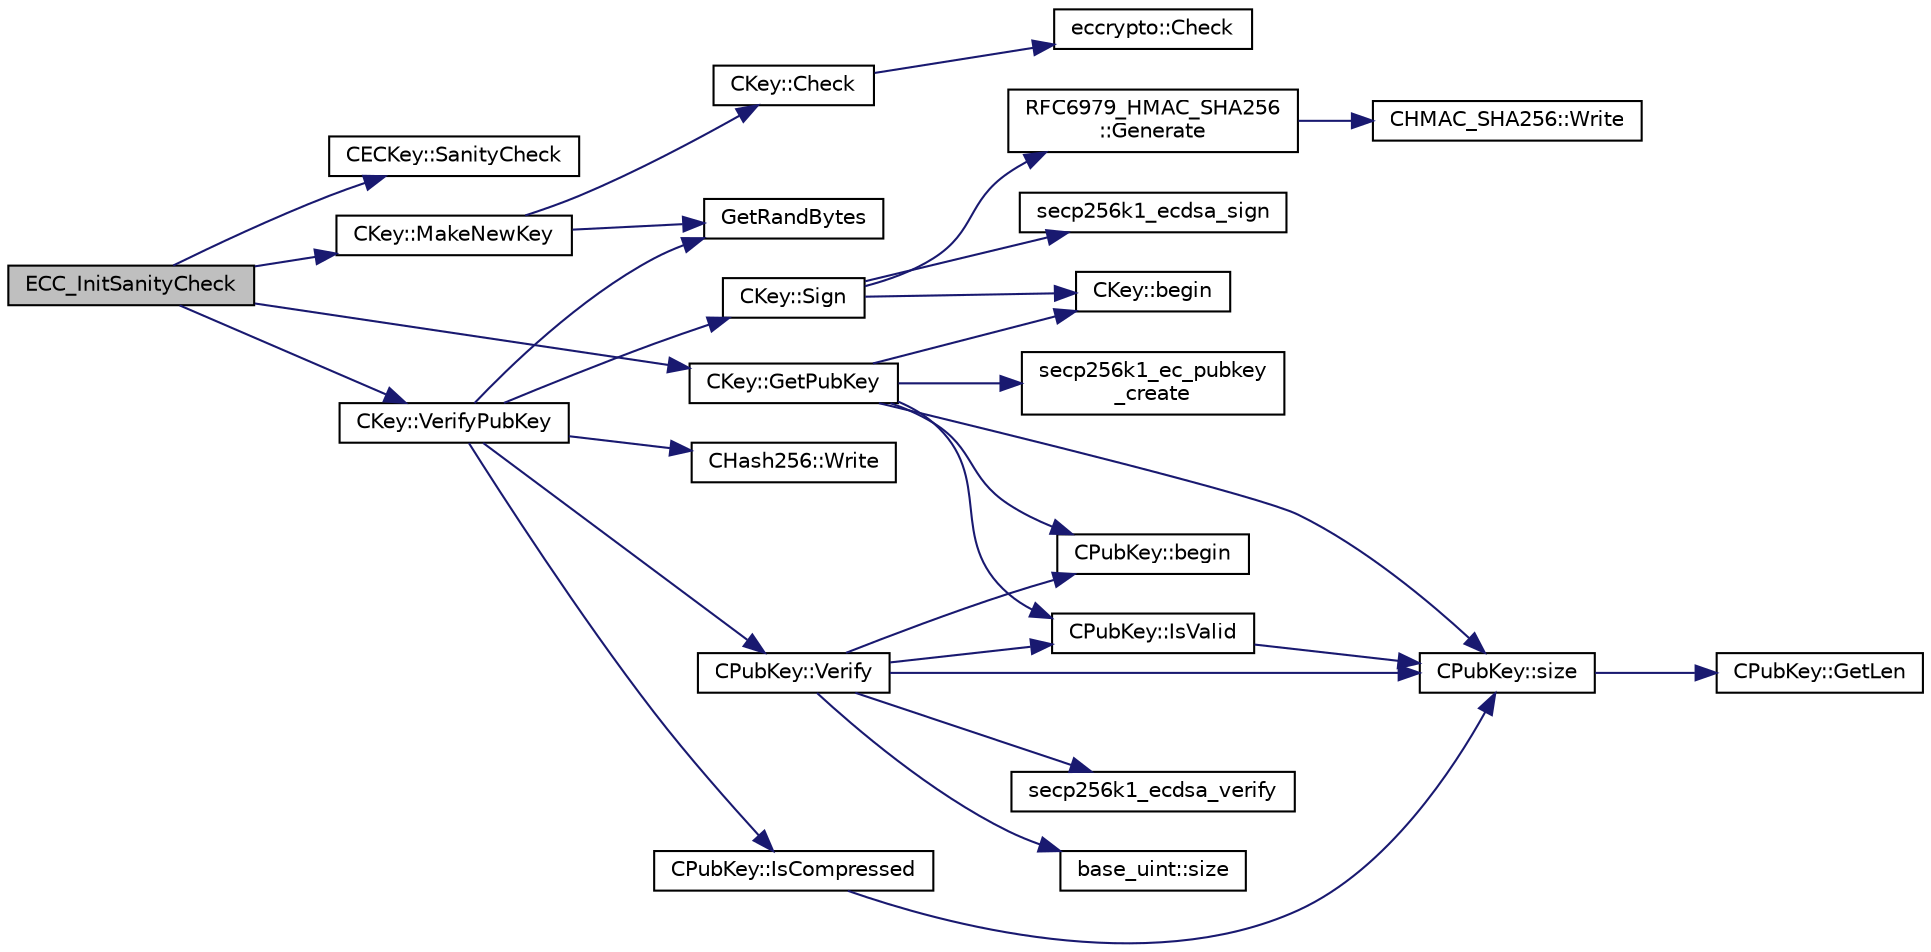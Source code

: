 digraph "ECC_InitSanityCheck"
{
  edge [fontname="Helvetica",fontsize="10",labelfontname="Helvetica",labelfontsize="10"];
  node [fontname="Helvetica",fontsize="10",shape=record];
  rankdir="LR";
  Node0 [label="ECC_InitSanityCheck",height=0.2,width=0.4,color="black", fillcolor="grey75", style="filled", fontcolor="black"];
  Node0 -> Node1 [color="midnightblue",fontsize="10",style="solid",fontname="Helvetica"];
  Node1 [label="CECKey::SanityCheck",height=0.2,width=0.4,color="black", fillcolor="white", style="filled",URL="$class_c_e_c_key.html#a3d11821aa2328baf3bd684e5c1835314"];
  Node0 -> Node2 [color="midnightblue",fontsize="10",style="solid",fontname="Helvetica"];
  Node2 [label="CKey::MakeNewKey",height=0.2,width=0.4,color="black", fillcolor="white", style="filled",URL="$class_c_key.html#a9d12ed9d297e4286250fd7ea6b59e1a5",tooltip="Generate a new private key using a cryptographic PRNG. "];
  Node2 -> Node3 [color="midnightblue",fontsize="10",style="solid",fontname="Helvetica"];
  Node3 [label="GetRandBytes",height=0.2,width=0.4,color="black", fillcolor="white", style="filled",URL="$random_8cpp.html#ada0c29949c4d1ac0cc027d93c4771423",tooltip="Functions to gather random data via the OpenSSL PRNG. "];
  Node2 -> Node4 [color="midnightblue",fontsize="10",style="solid",fontname="Helvetica"];
  Node4 [label="CKey::Check",height=0.2,width=0.4,color="black", fillcolor="white", style="filled",URL="$class_c_key.html#acec869bc75fa8f4d619ab025d367a97c",tooltip="Check whether the 32-byte array pointed to be vch is valid keydata. "];
  Node4 -> Node5 [color="midnightblue",fontsize="10",style="solid",fontname="Helvetica"];
  Node5 [label="eccrypto::Check",height=0.2,width=0.4,color="black", fillcolor="white", style="filled",URL="$namespaceeccrypto.html#a231bdcb32521375b68fbdaf0d952cfd0"];
  Node0 -> Node6 [color="midnightblue",fontsize="10",style="solid",fontname="Helvetica"];
  Node6 [label="CKey::GetPubKey",height=0.2,width=0.4,color="black", fillcolor="white", style="filled",URL="$class_c_key.html#aa1085c59603a62db6ec776300f250337",tooltip="Compute the public key from a private key. "];
  Node6 -> Node7 [color="midnightblue",fontsize="10",style="solid",fontname="Helvetica"];
  Node7 [label="secp256k1_ec_pubkey\l_create",height=0.2,width=0.4,color="black", fillcolor="white", style="filled",URL="$secp256k1_8h.html#a22e1ef593e0d06d40b4f233e91447aa3",tooltip="Compute the public key for a secret key. "];
  Node6 -> Node8 [color="midnightblue",fontsize="10",style="solid",fontname="Helvetica"];
  Node8 [label="CPubKey::begin",height=0.2,width=0.4,color="black", fillcolor="white", style="filled",URL="$class_c_pub_key.html#a859ab9909d68092d6d4fc739237ab358"];
  Node6 -> Node9 [color="midnightblue",fontsize="10",style="solid",fontname="Helvetica"];
  Node9 [label="CKey::begin",height=0.2,width=0.4,color="black", fillcolor="white", style="filled",URL="$class_c_key.html#ab8dee0ad9d933304a22284ee40040847"];
  Node6 -> Node10 [color="midnightblue",fontsize="10",style="solid",fontname="Helvetica"];
  Node10 [label="CPubKey::size",height=0.2,width=0.4,color="black", fillcolor="white", style="filled",URL="$class_c_pub_key.html#a6bb28fcf0a5f799c69f5b7269363b309",tooltip="Simple read-only vector-like interface to the pubkey data. "];
  Node10 -> Node11 [color="midnightblue",fontsize="10",style="solid",fontname="Helvetica"];
  Node11 [label="CPubKey::GetLen",height=0.2,width=0.4,color="black", fillcolor="white", style="filled",URL="$class_c_pub_key.html#a7dc71b3f037c84268dc22de97d7b65fb",tooltip="Compute the length of a pubkey with a given first byte. "];
  Node6 -> Node12 [color="midnightblue",fontsize="10",style="solid",fontname="Helvetica"];
  Node12 [label="CPubKey::IsValid",height=0.2,width=0.4,color="black", fillcolor="white", style="filled",URL="$class_c_pub_key.html#a4fa94293cf8577fd039b9a133f6c7f30"];
  Node12 -> Node10 [color="midnightblue",fontsize="10",style="solid",fontname="Helvetica"];
  Node0 -> Node13 [color="midnightblue",fontsize="10",style="solid",fontname="Helvetica"];
  Node13 [label="CKey::VerifyPubKey",height=0.2,width=0.4,color="black", fillcolor="white", style="filled",URL="$class_c_key.html#ac53425b8d0f89067bce781c485101b20",tooltip="Verify thoroughly whether a private key and a public key match. "];
  Node13 -> Node14 [color="midnightblue",fontsize="10",style="solid",fontname="Helvetica"];
  Node14 [label="CPubKey::IsCompressed",height=0.2,width=0.4,color="black", fillcolor="white", style="filled",URL="$class_c_pub_key.html#a25f8b70340ad20ddab0f80ec4cee9396",tooltip="Check whether this is a compressed public key. "];
  Node14 -> Node10 [color="midnightblue",fontsize="10",style="solid",fontname="Helvetica"];
  Node13 -> Node3 [color="midnightblue",fontsize="10",style="solid",fontname="Helvetica"];
  Node13 -> Node15 [color="midnightblue",fontsize="10",style="solid",fontname="Helvetica"];
  Node15 [label="CHash256::Write",height=0.2,width=0.4,color="black", fillcolor="white", style="filled",URL="$class_c_hash256.html#a9cc25033c6435cb28e2e8e377c949a7a"];
  Node13 -> Node16 [color="midnightblue",fontsize="10",style="solid",fontname="Helvetica"];
  Node16 [label="CKey::Sign",height=0.2,width=0.4,color="black", fillcolor="white", style="filled",URL="$class_c_key.html#aa9b184a4a71d3e1a40aab360cf68e86c",tooltip="Create a DER-serialized signature. "];
  Node16 -> Node9 [color="midnightblue",fontsize="10",style="solid",fontname="Helvetica"];
  Node16 -> Node17 [color="midnightblue",fontsize="10",style="solid",fontname="Helvetica"];
  Node17 [label="RFC6979_HMAC_SHA256\l::Generate",height=0.2,width=0.4,color="black", fillcolor="white", style="filled",URL="$class_r_f_c6979___h_m_a_c___s_h_a256.html#a9f841d552097f528631538e9939e0f70",tooltip="Generate a byte array. "];
  Node17 -> Node18 [color="midnightblue",fontsize="10",style="solid",fontname="Helvetica"];
  Node18 [label="CHMAC_SHA256::Write",height=0.2,width=0.4,color="black", fillcolor="white", style="filled",URL="$class_c_h_m_a_c___s_h_a256.html#a24ac9cf00e60d8028ab79df4aed984ff"];
  Node16 -> Node19 [color="midnightblue",fontsize="10",style="solid",fontname="Helvetica"];
  Node19 [label="secp256k1_ecdsa_sign",height=0.2,width=0.4,color="black", fillcolor="white", style="filled",URL="$secp256k1_8h.html#a404cd9e314fed41b71233ff8beb4703f",tooltip="Create an ECDSA signature. "];
  Node13 -> Node20 [color="midnightblue",fontsize="10",style="solid",fontname="Helvetica"];
  Node20 [label="CPubKey::Verify",height=0.2,width=0.4,color="black", fillcolor="white", style="filled",URL="$class_c_pub_key.html#a5b3fef213b227394ca9d0a1e3baa957e",tooltip="Verify a DER signature (~72 bytes). "];
  Node20 -> Node12 [color="midnightblue",fontsize="10",style="solid",fontname="Helvetica"];
  Node20 -> Node21 [color="midnightblue",fontsize="10",style="solid",fontname="Helvetica"];
  Node21 [label="secp256k1_ecdsa_verify",height=0.2,width=0.4,color="black", fillcolor="white", style="filled",URL="$secp256k1_8h.html#a036c40da27ed92a1054da4226660127a",tooltip="Verify an ECDSA signature. "];
  Node20 -> Node22 [color="midnightblue",fontsize="10",style="solid",fontname="Helvetica"];
  Node22 [label="base_uint::size",height=0.2,width=0.4,color="black", fillcolor="white", style="filled",URL="$classbase__uint.html#a1f49b034e686269601ea89b0319b8004"];
  Node20 -> Node8 [color="midnightblue",fontsize="10",style="solid",fontname="Helvetica"];
  Node20 -> Node10 [color="midnightblue",fontsize="10",style="solid",fontname="Helvetica"];
}
